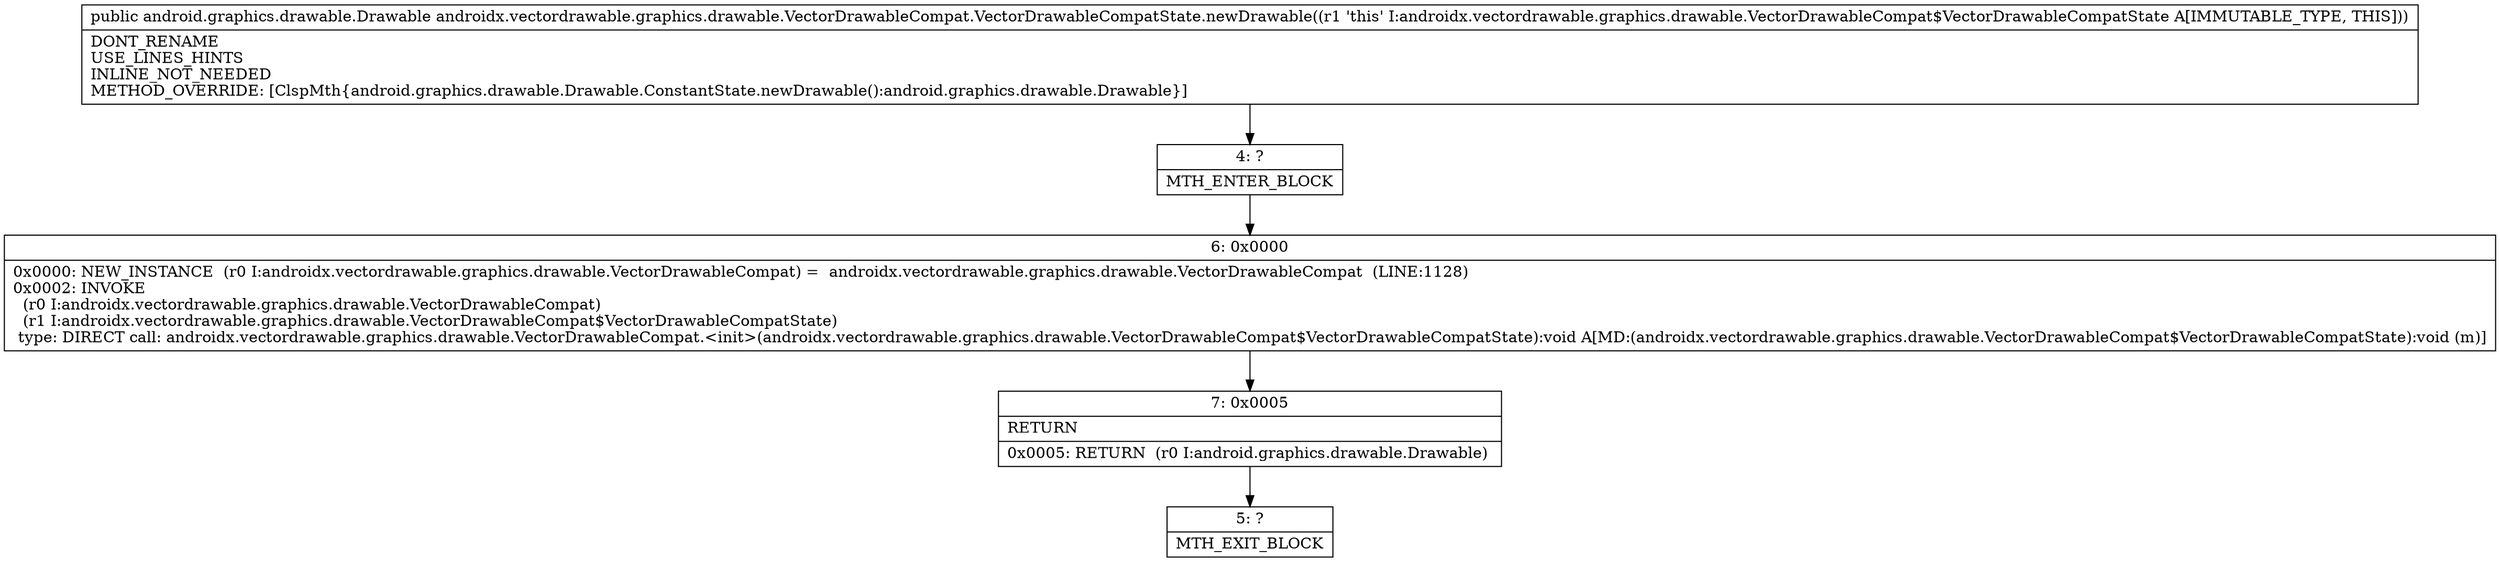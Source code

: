 digraph "CFG forandroidx.vectordrawable.graphics.drawable.VectorDrawableCompat.VectorDrawableCompatState.newDrawable()Landroid\/graphics\/drawable\/Drawable;" {
Node_4 [shape=record,label="{4\:\ ?|MTH_ENTER_BLOCK\l}"];
Node_6 [shape=record,label="{6\:\ 0x0000|0x0000: NEW_INSTANCE  (r0 I:androidx.vectordrawable.graphics.drawable.VectorDrawableCompat) =  androidx.vectordrawable.graphics.drawable.VectorDrawableCompat  (LINE:1128)\l0x0002: INVOKE  \l  (r0 I:androidx.vectordrawable.graphics.drawable.VectorDrawableCompat)\l  (r1 I:androidx.vectordrawable.graphics.drawable.VectorDrawableCompat$VectorDrawableCompatState)\l type: DIRECT call: androidx.vectordrawable.graphics.drawable.VectorDrawableCompat.\<init\>(androidx.vectordrawable.graphics.drawable.VectorDrawableCompat$VectorDrawableCompatState):void A[MD:(androidx.vectordrawable.graphics.drawable.VectorDrawableCompat$VectorDrawableCompatState):void (m)]\l}"];
Node_7 [shape=record,label="{7\:\ 0x0005|RETURN\l|0x0005: RETURN  (r0 I:android.graphics.drawable.Drawable) \l}"];
Node_5 [shape=record,label="{5\:\ ?|MTH_EXIT_BLOCK\l}"];
MethodNode[shape=record,label="{public android.graphics.drawable.Drawable androidx.vectordrawable.graphics.drawable.VectorDrawableCompat.VectorDrawableCompatState.newDrawable((r1 'this' I:androidx.vectordrawable.graphics.drawable.VectorDrawableCompat$VectorDrawableCompatState A[IMMUTABLE_TYPE, THIS]))  | DONT_RENAME\lUSE_LINES_HINTS\lINLINE_NOT_NEEDED\lMETHOD_OVERRIDE: [ClspMth\{android.graphics.drawable.Drawable.ConstantState.newDrawable():android.graphics.drawable.Drawable\}]\l}"];
MethodNode -> Node_4;Node_4 -> Node_6;
Node_6 -> Node_7;
Node_7 -> Node_5;
}

